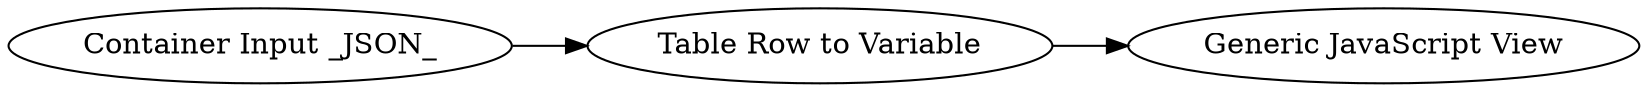 digraph {
	1 -> 3
	3 -> 5
	1 [label="Container Input _JSON_"]
	3 [label="Table Row to Variable"]
	5 [label="Generic JavaScript View"]
	rankdir=LR
}
